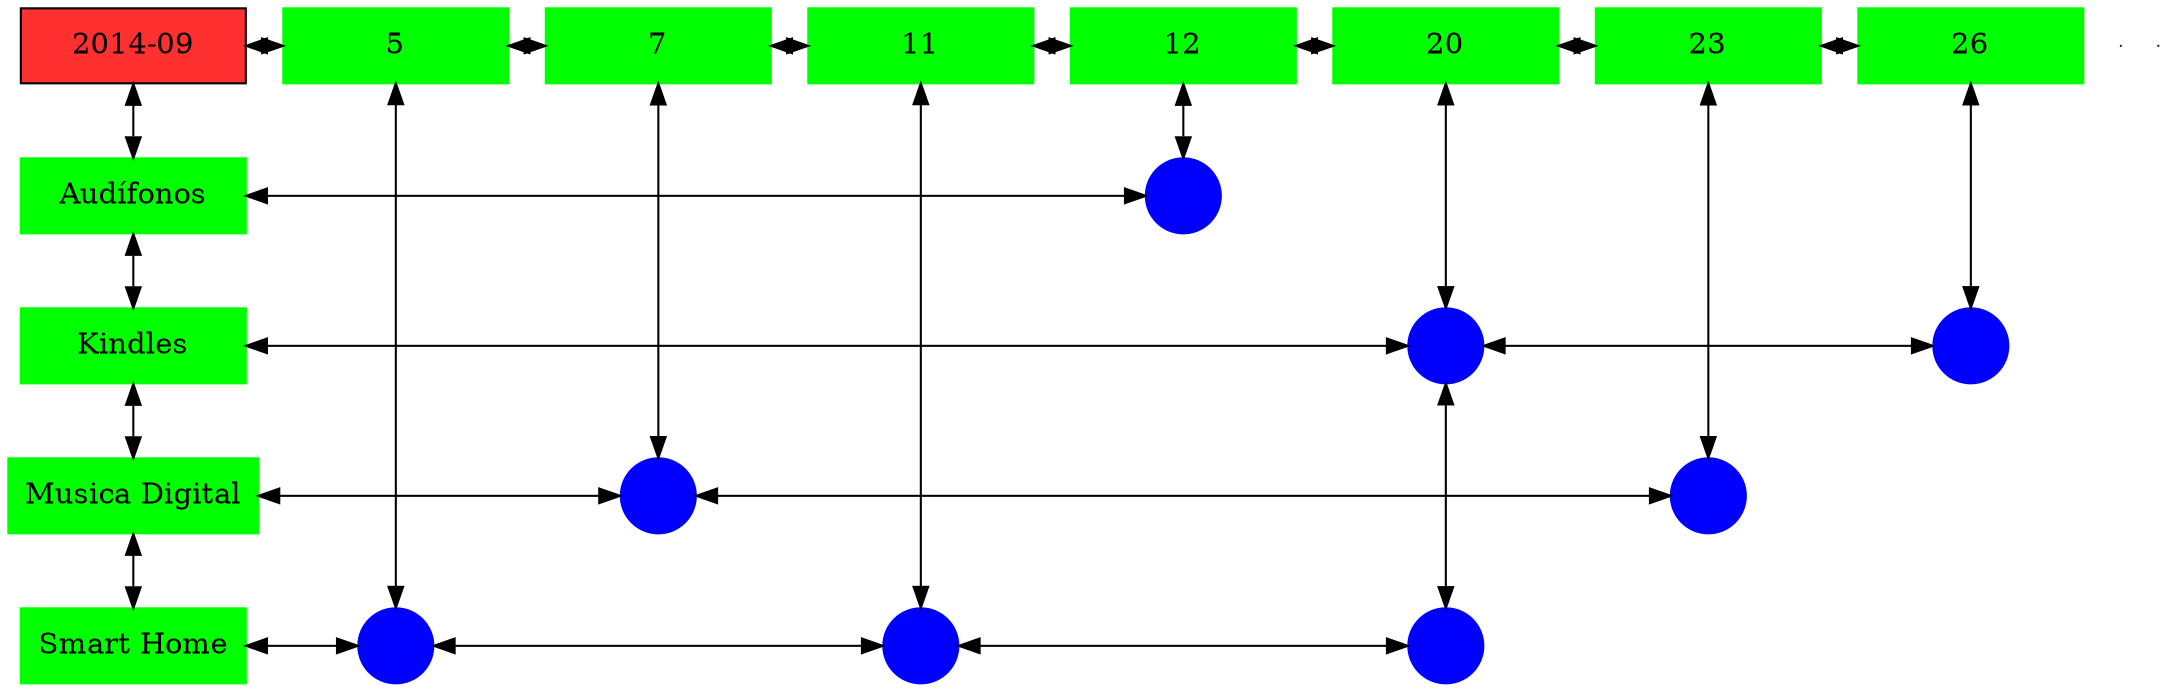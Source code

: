 digraph G{
node[shape="box"];
nodeMt[ label = "2014-09", width = 1.5, style = filled, fillcolor = firebrick1, group = 1 ];
e0[ shape = point, width = 0 ];
e1[ shape = point, width = 0 ];
node0xc002285ef0[label="5",color=green,style =filled,width = 1.5 group=5];
nodeMt->node0xc002285ef0[dir="both"];
{rank=same;nodeMt;node0xc002285ef0;}
node0xc001e89450[label="7",color=green,style =filled,width = 1.5 group=7];
node0xc002285ef0->node0xc001e89450[dir="both"];
{rank=same;node0xc002285ef0;node0xc001e89450;}
node0xc0021ec1e0[label="11",color=green,style =filled,width = 1.5 group=11];
node0xc001e89450->node0xc0021ec1e0[dir="both"];
{rank=same;node0xc001e89450;node0xc0021ec1e0;}
node0xc001f78cd0[label="12",color=green,style =filled,width = 1.5 group=12];
node0xc0021ec1e0->node0xc001f78cd0[dir="both"];
{rank=same;node0xc0021ec1e0;node0xc001f78cd0;}
node0xc00225da40[label="20",color=green,style =filled,width = 1.5 group=20];
node0xc001f78cd0->node0xc00225da40[dir="both"];
{rank=same;node0xc001f78cd0;node0xc00225da40;}
node0xc002021220[label="23",color=green,style =filled,width = 1.5 group=23];
node0xc00225da40->node0xc002021220[dir="both"];
{rank=same;node0xc00225da40;node0xc002021220;}
node0xc001f11ea0[label="26",color=green,style =filled,width = 1.5 group=26];
node0xc002021220->node0xc001f11ea0[dir="both"];
{rank=same;node0xc002021220;node0xc001f11ea0;}
node0xc001f78c80[label="Audífonos",color=green,style =filled width = 1.5 group=1];
node0xc001f71280[label="",color=blue,style =filled, width = 0.5 group=12 shape=circle];
node0xc001f78c80->node0xc001f71280[dir="both"];
{rank=same;node0xc001f78c80;node0xc001f71280;}
node0xc001f11e50[label="Kindles",color=green,style =filled width = 1.5 group=1];
node0xc002271700[label="",color=blue,style =filled, width = 0.5 group=20 shape=circle];
node0xc001f11e50->node0xc002271700[dir="both"];
{rank=same;node0xc001f11e50;node0xc002271700;}
node0xc001f12f00[label="",color=blue,style =filled, width = 0.5 group=26 shape=circle];
node0xc002271700->node0xc001f12f00[dir="both"];
{rank=same;node0xc001f12f00;node0xc002271700;}
node0xc001e89400[label="Musica Digital",color=green,style =filled width = 1.5 group=1];
node0xc001e8a780[label="",color=blue,style =filled, width = 0.5 group=7 shape=circle];
node0xc001e89400->node0xc001e8a780[dir="both"];
{rank=same;node0xc001e89400;node0xc001e8a780;}
node0xc002026c80[label="",color=blue,style =filled, width = 0.5 group=23 shape=circle];
node0xc001e8a780->node0xc002026c80[dir="both"];
{rank=same;node0xc002026c80;node0xc001e8a780;}
node0xc0021ec190[label="Smart Home",color=green,style =filled width = 1.5 group=1];
node0xc002287980[label="",color=blue,style =filled, width = 0.5 group=5 shape=circle];
node0xc0021ec190->node0xc002287980[dir="both"];
{rank=same;node0xc0021ec190;node0xc002287980;}
node0xc0021ea200[label="",color=blue,style =filled, width = 0.5 group=11 shape=circle];
node0xc002287980->node0xc0021ea200[dir="both"];
{rank=same;node0xc0021ea200;node0xc002287980;}
node0xc002259c00[label="",color=blue,style =filled, width = 0.5 group=20 shape=circle];
node0xc0021ea200->node0xc002259c00[dir="both"];
{rank=same;node0xc002259c00;node0xc0021ea200;}
node0xc002285ef0->node0xc002287980[dir="both"];
node0xc001e89450->node0xc001e8a780[dir="both"];
node0xc0021ec1e0->node0xc0021ea200[dir="both"];
node0xc001f78cd0->node0xc001f71280[dir="both"];
node0xc00225da40->node0xc002271700[dir="both"];
node0xc002271700->node0xc002259c00[dir="both"];
node0xc002021220->node0xc002026c80[dir="both"];
node0xc001f11ea0->node0xc001f12f00[dir="both"];
nodeMt->node0xc001f78c80[dir="both"];
node0xc001f78c80->node0xc001f11e50[dir="both"];
node0xc001f11e50->node0xc001e89400[dir="both"];
node0xc001e89400->node0xc0021ec190[dir="both"];
}
